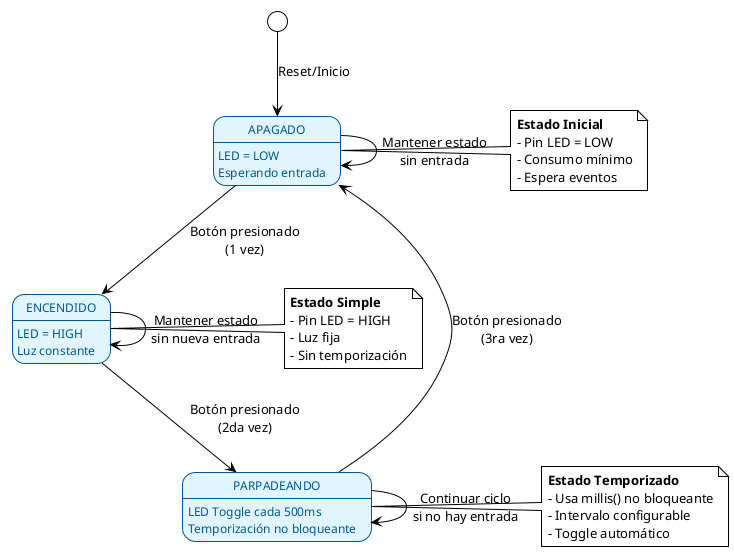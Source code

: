 @startuml fsm_led_control
!theme plain
skinparam backgroundColor #Ffffff
skinparam state {
    BackgroundColor #E1F5FE
    BorderColor #01579B
    FontColor #01579B
    FontSize 12
}

[*] --> APAGADO : Reset/Inicio

state APAGADO {
    APAGADO : LED = LOW
    APAGADO : Esperando entrada
}

state ENCENDIDO {
    ENCENDIDO : LED = HIGH
    ENCENDIDO : Luz constante
}

state PARPADEANDO {
    PARPADEANDO : LED Toggle cada 500ms
    PARPADEANDO : Temporización no bloqueante
}

APAGADO --> ENCENDIDO : Botón presionado\n(1 vez)
ENCENDIDO --> PARPADEANDO : Botón presionado\n(2da vez)
PARPADEANDO --> APAGADO : Botón presionado\n(3ra vez)

APAGADO --> APAGADO : Mantener estado\nsin entrada
ENCENDIDO --> ENCENDIDO : Mantener estado\nsin nueva entrada
PARPADEANDO --> PARPADEANDO : Continuar ciclo\nsi no hay entrada

note right of APAGADO
  **Estado Inicial**
  - Pin LED = LOW
  - Consumo mínimo
  - Espera eventos
end note

note right of ENCENDIDO
  **Estado Simple**
  - Pin LED = HIGH
  - Luz fija
  - Sin temporización
end note

note right of PARPADEANDO
  **Estado Temporizado**
  - Usa millis() no bloqueante
  - Intervalo configurable
  - Toggle automático
end note

@enduml